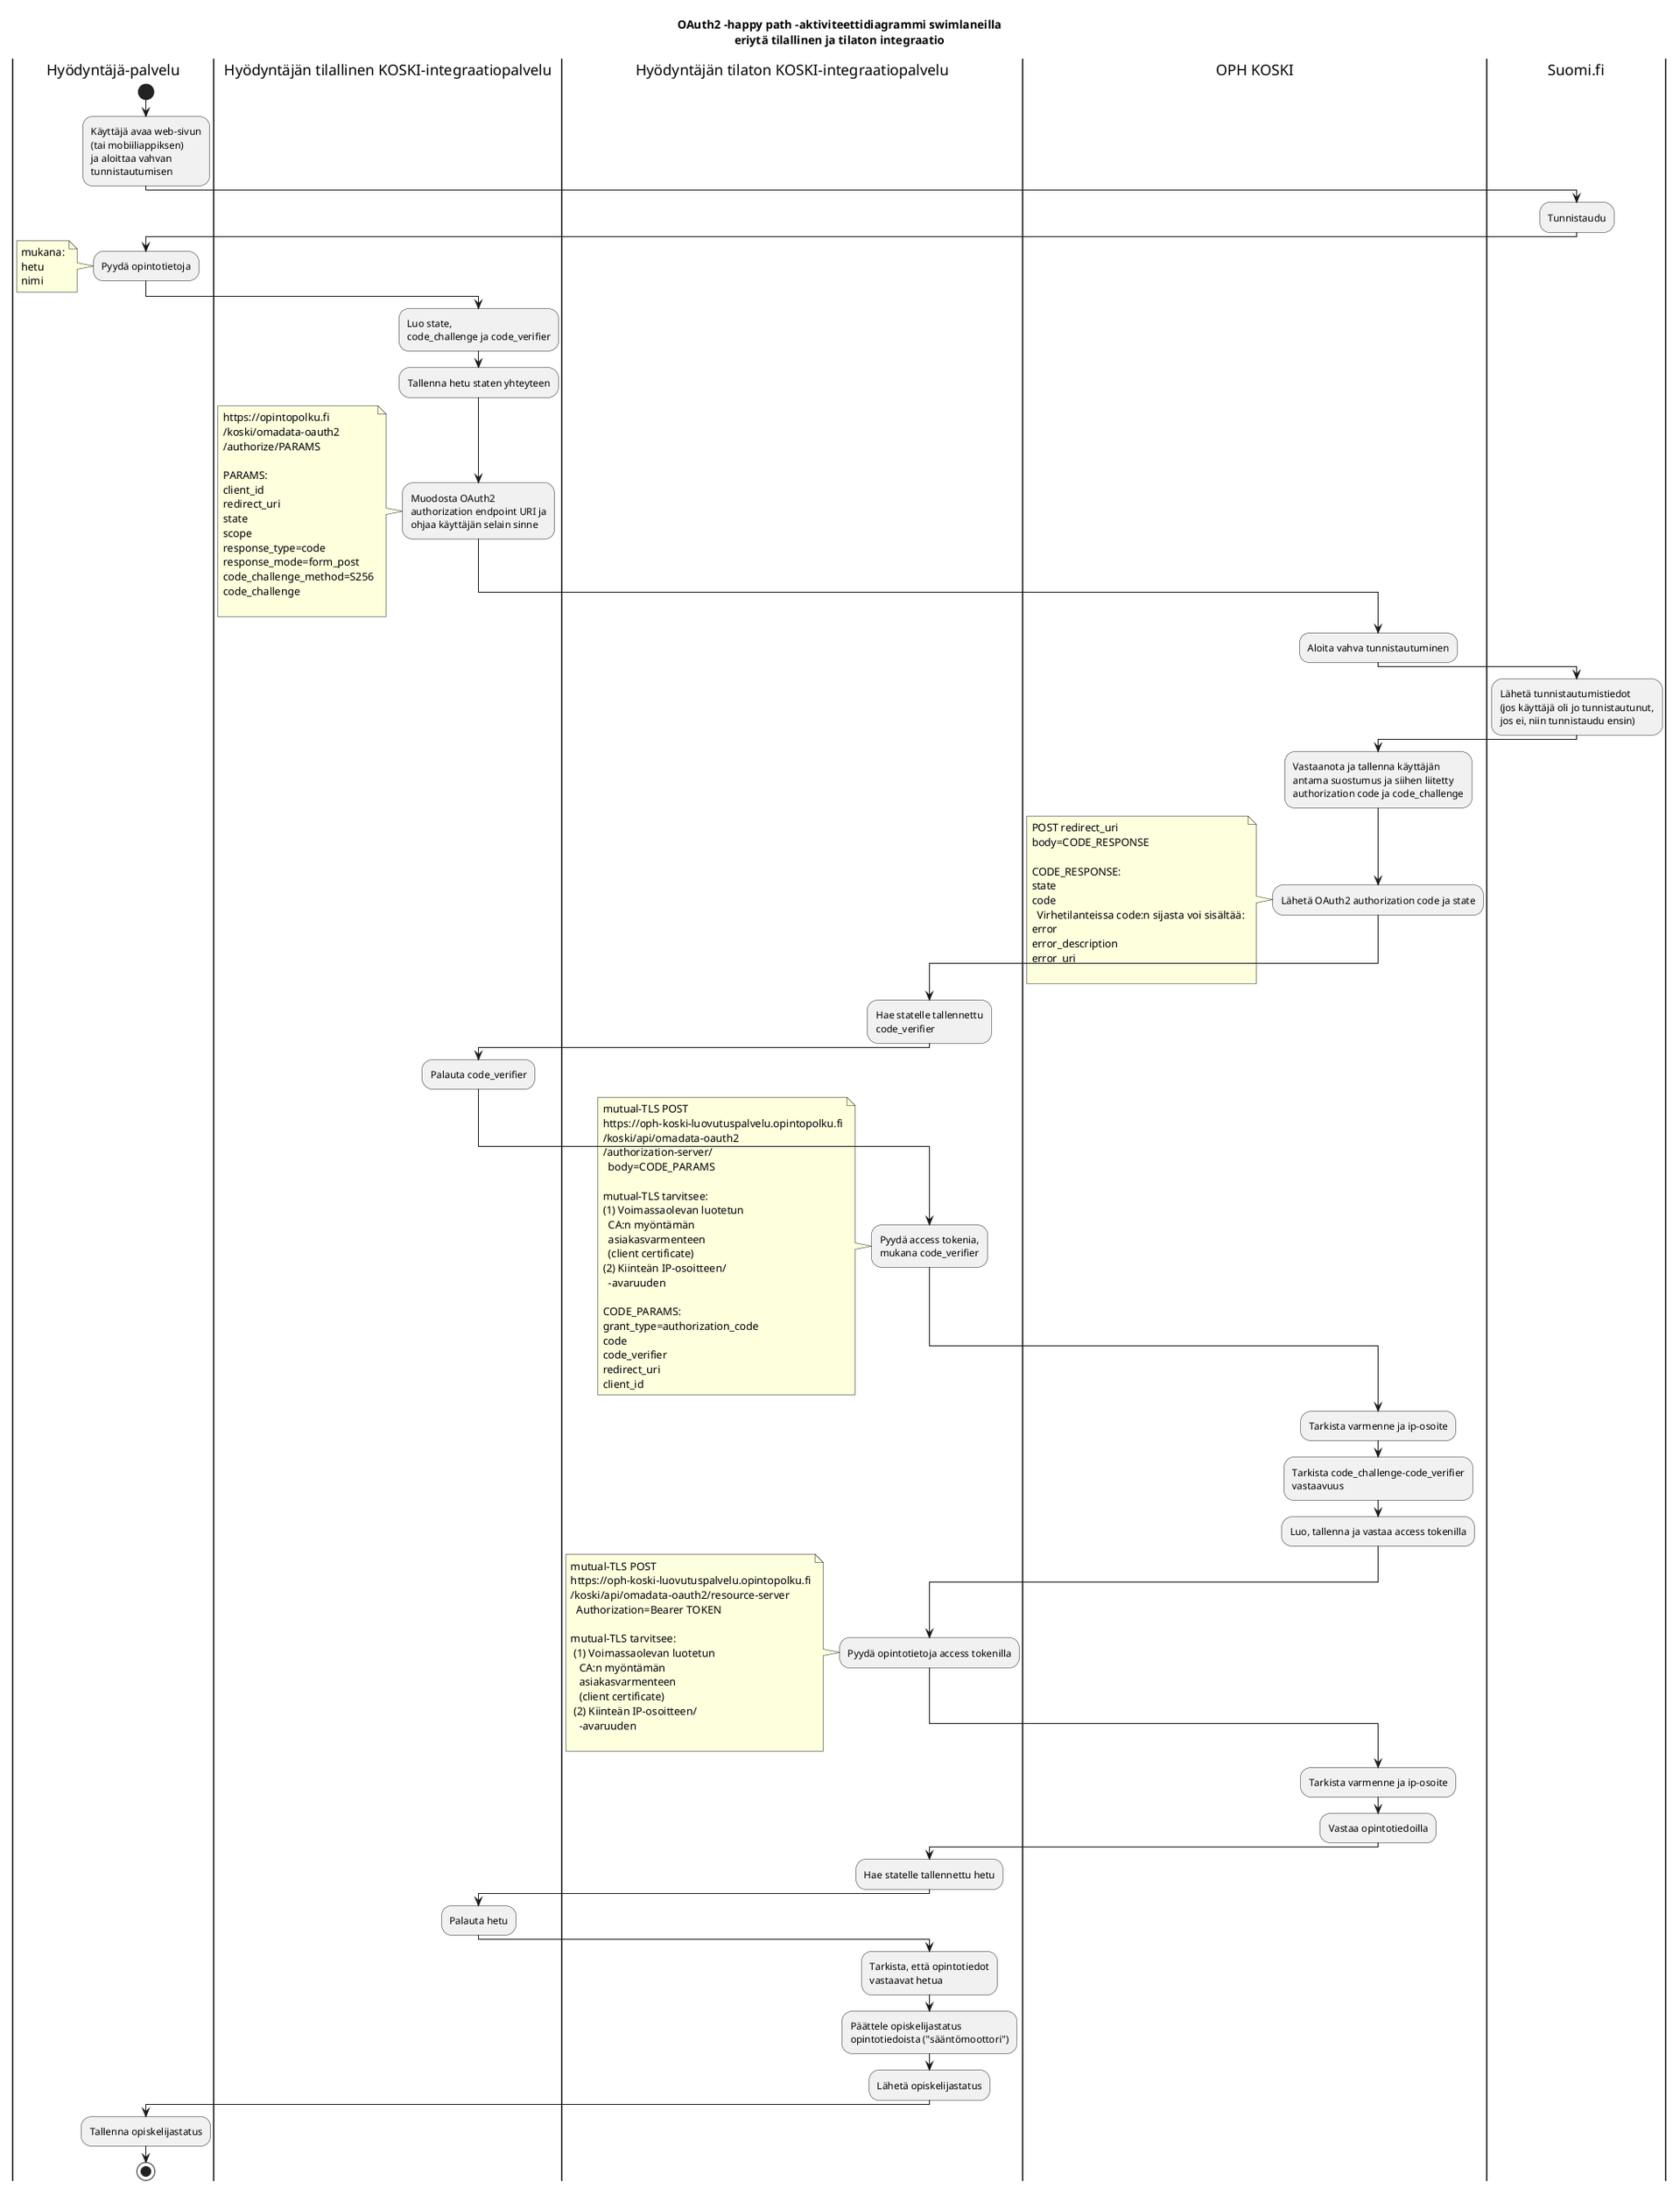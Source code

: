 @startuml
title OAuth2 -happy path -aktiviteettidiagrammi swimlaneilla\neriytä tilallinen ja tilaton integraatio
|Hyödyntäjä-palvelu|
|Hyödyntäjän tilallinen KOSKI-integraatiopalvelu|
|Hyödyntäjän tilaton KOSKI-integraatiopalvelu|
|OPH KOSKI|
|Hyödyntäjä-palvelu|
start
:Käyttäjä avaa web-sivun
(tai mobiiliappiksen)
ja aloittaa vahvan
tunnistautumisen;
|Suomi.fi|
:Tunnistaudu;
|Hyödyntäjä-palvelu|
:Pyydä opintotietoja;
note left
mukana:
hetu
nimi
end note
|Hyödyntäjän tilallinen KOSKI-integraatiopalvelu|
:Luo state,
code_challenge ja code_verifier;
:Tallenna hetu staten yhteyteen;
:Muodosta OAuth2
authorization endpoint URI ja
ohjaa käyttäjän selain sinne;
note left
https://opintopolku.fi
/koski/omadata-oauth2
/authorize/PARAMS

PARAMS:
client_id
redirect_uri
state
scope
response_type=code
response_mode=form_post
code_challenge_method=S256
code_challenge

end note
|OPH KOSKI|
:Aloita vahva tunnistautuminen;
|Suomi.fi|
:Lähetä tunnistautumistiedot
(jos käyttäjä oli jo tunnistautunut,
jos ei, niin tunnistaudu ensin);
|OPH KOSKI|
:Vastaanota ja tallenna käyttäjän
antama suostumus ja siihen liitetty
authorization code ja code_challenge;
:Lähetä OAuth2 authorization code ja state;
note left
POST redirect_uri
body=CODE_RESPONSE

CODE_RESPONSE:
state
code
  Virhetilanteissa code:n sijasta voi sisältää:
error
error_description
error_uri

end note
|Hyödyntäjän tilaton KOSKI-integraatiopalvelu|
:Hae statelle tallennettu
code_verifier;
|Hyödyntäjän tilallinen KOSKI-integraatiopalvelu|
:Palauta code_verifier;
|Hyödyntäjän tilaton KOSKI-integraatiopalvelu|
:Pyydä access tokenia,
mukana code_verifier;
note left
mutual-TLS POST
https://oph-koski-luovutuspalvelu.opintopolku.fi
/koski/api/omadata-oauth2
/authorization-server/
  body=CODE_PARAMS

mutual-TLS tarvitsee:
(1) Voimassaolevan luotetun
  CA:n myöntämän
  asiakasvarmenteen
  (client certificate)
(2) Kiinteän IP-osoitteen/
  -avaruuden

CODE_PARAMS:
grant_type=authorization_code
code
code_verifier
redirect_uri
client_id
end note
|OPH KOSKI|
:Tarkista varmenne ja ip-osoite;
:Tarkista code_challenge-code_verifier
vastaavuus;
:Luo, tallenna ja vastaa access tokenilla;
|Hyödyntäjän tilaton KOSKI-integraatiopalvelu|
:Pyydä opintotietoja access tokenilla;
note left
mutual-TLS POST
https://oph-koski-luovutuspalvelu.opintopolku.fi
/koski/api/omadata-oauth2/resource-server
  Authorization=Bearer TOKEN

mutual-TLS tarvitsee:
 (1) Voimassaolevan luotetun
   CA:n myöntämän
   asiakasvarmenteen
   (client certificate)
 (2) Kiinteän IP-osoitteen/
   -avaruuden

end note
|OPH KOSKI|
:Tarkista varmenne ja ip-osoite;
:Vastaa opintotiedoilla;
|Hyödyntäjän tilaton KOSKI-integraatiopalvelu|
:Hae statelle tallennettu hetu;
|Hyödyntäjän tilallinen KOSKI-integraatiopalvelu|
:Palauta hetu;
|Hyödyntäjän tilaton KOSKI-integraatiopalvelu|
:Tarkista, että opintotiedot
vastaavat hetua;
:Päättele opiskelijastatus
opintotiedoista ("sääntömoottori");
:Lähetä opiskelijastatus;
|Hyödyntäjä-palvelu|
:Tallenna opiskelijastatus;
stop

@enduml
